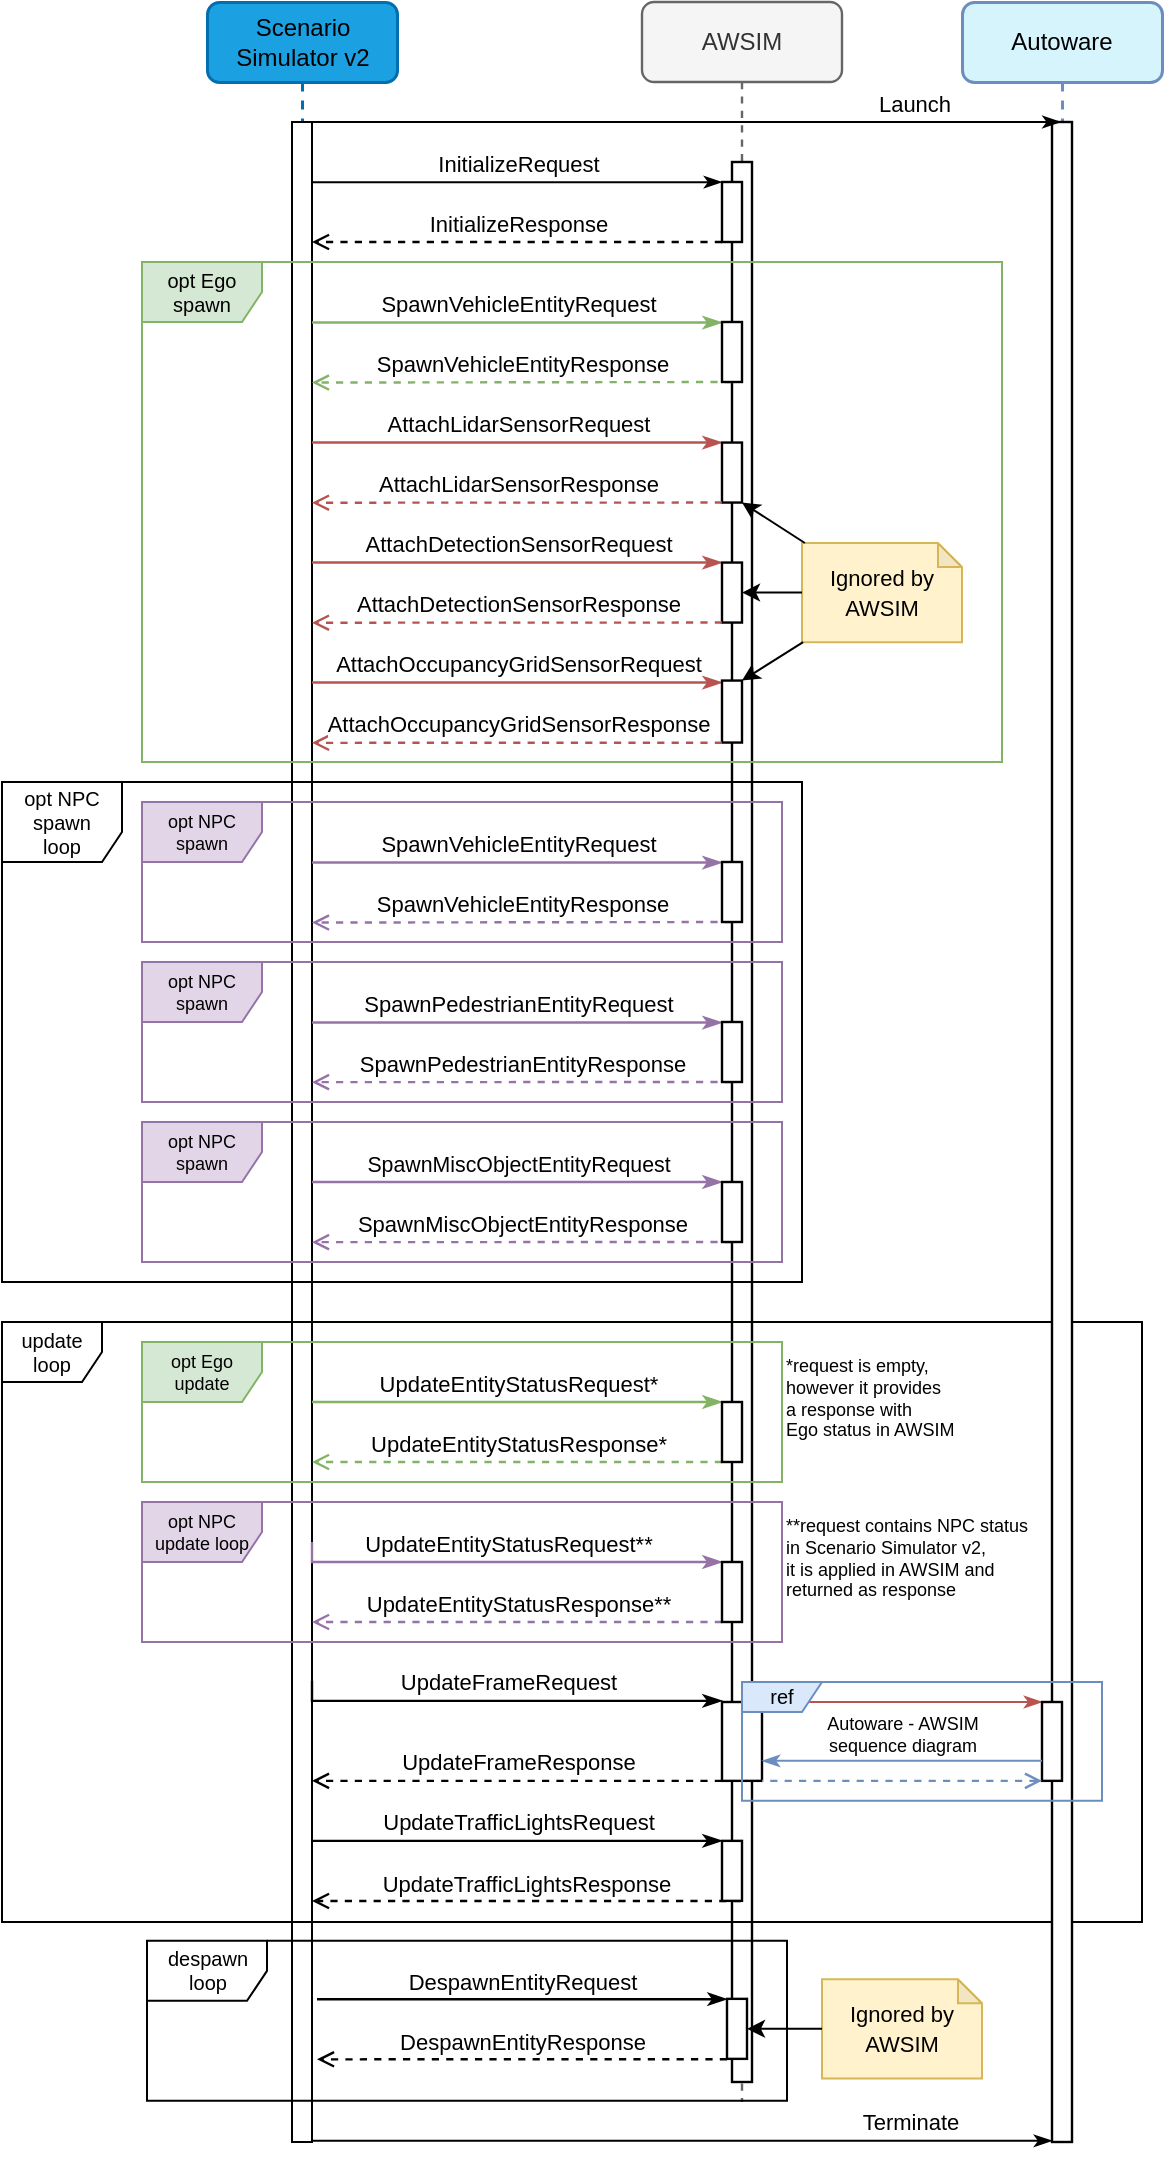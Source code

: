 <mxfile version="22.0.4" type="google">
  <diagram name="Page-1" id="2YBvvXClWsGukQMizWep">
    <mxGraphModel dx="3163" dy="2395" grid="1" gridSize="10" guides="1" tooltips="1" connect="1" arrows="1" fold="1" page="1" pageScale="1" pageWidth="850" pageHeight="1100" math="0" shadow="0">
      <root>
        <mxCell id="0" />
        <mxCell id="1" parent="0" />
        <mxCell id="aM9ryv3xv72pqoxQDRHE-1" value="Scenario Simulator v2" style="shape=umlLifeline;perimeter=lifelinePerimeter;whiteSpace=wrap;html=1;container=0;dropTarget=0;collapsible=0;recursiveResize=0;outlineConnect=0;portConstraint=eastwest;newEdgeStyle={&quot;edgeStyle&quot;:&quot;elbowEdgeStyle&quot;,&quot;elbow&quot;:&quot;vertical&quot;,&quot;curved&quot;:0,&quot;rounded&quot;:0};rounded=1;strokeWidth=1.5;fillColor=#1ba1e2;strokeColor=#006EAF;fontColor=#000000;" parent="1" vertex="1">
          <mxGeometry x="42.5" y="-150" width="95" height="1070" as="geometry" />
        </mxCell>
        <mxCell id="gh4AwKI609jMLV6yjUeN-1" value="" style="html=1;points=[];perimeter=orthogonalPerimeter;outlineConnect=0;targetShapes=umlLifeline;portConstraint=eastwest;newEdgeStyle={&quot;edgeStyle&quot;:&quot;elbowEdgeStyle&quot;,&quot;elbow&quot;:&quot;vertical&quot;,&quot;curved&quot;:0,&quot;rounded&quot;:0};" parent="1" vertex="1">
          <mxGeometry x="85" y="-90" width="10" height="1010" as="geometry" />
        </mxCell>
        <mxCell id="aM9ryv3xv72pqoxQDRHE-5" value="AWSIM" style="shape=umlLifeline;perimeter=lifelinePerimeter;whiteSpace=wrap;html=1;container=0;dropTarget=0;collapsible=0;recursiveResize=0;outlineConnect=0;portConstraint=eastwest;newEdgeStyle={&quot;edgeStyle&quot;:&quot;elbowEdgeStyle&quot;,&quot;elbow&quot;:&quot;vertical&quot;,&quot;curved&quot;:0,&quot;rounded&quot;:0};rounded=1;movable=1;resizable=1;rotatable=1;deletable=1;editable=1;locked=0;connectable=1;strokeWidth=1.2;perimeterSpacing=1;fillColor=#f5f5f5;strokeColor=#666666;fontColor=#333333;" parent="1" vertex="1">
          <mxGeometry x="260" y="-150" width="100" height="1050" as="geometry" />
        </mxCell>
        <mxCell id="gh4AwKI609jMLV6yjUeN-4" value="" style="html=1;points=[];perimeter=orthogonalPerimeter;outlineConnect=0;targetShapes=umlLifeline;portConstraint=eastwest;newEdgeStyle={&quot;edgeStyle&quot;:&quot;elbowEdgeStyle&quot;,&quot;elbow&quot;:&quot;vertical&quot;,&quot;curved&quot;:0,&quot;rounded&quot;:0};strokeWidth=1.2;" parent="1" vertex="1">
          <mxGeometry x="305" y="-70" width="10" height="960" as="geometry" />
        </mxCell>
        <mxCell id="gh4AwKI609jMLV6yjUeN-20" value="Autoware" style="shape=umlLifeline;perimeter=lifelinePerimeter;whiteSpace=wrap;html=1;container=0;dropTarget=0;collapsible=0;recursiveResize=0;outlineConnect=0;portConstraint=eastwest;newEdgeStyle={&quot;edgeStyle&quot;:&quot;elbowEdgeStyle&quot;,&quot;elbow&quot;:&quot;vertical&quot;,&quot;curved&quot;:0,&quot;rounded&quot;:0};rounded=1;strokeWidth=1.5;fillColor=#d6f4fc;strokeColor=#6c8ebf;" parent="1" vertex="1">
          <mxGeometry x="420" y="-150" width="100" height="1060" as="geometry" />
        </mxCell>
        <mxCell id="EQ3Dm5uXD2tHN3N2Dx7K-44" value="UpdateEntityStatusResponse*" style="html=1;verticalAlign=bottom;endArrow=open;edgeStyle=elbowEdgeStyle;elbow=vertical;curved=0;rounded=0;strokeWidth=1.2;endFill=0;fillColor=#d5e8d4;strokeColor=#82b366;dashed=1;" parent="1" source="gh4AwKI609jMLV6yjUeN-10" edge="1">
          <mxGeometry relative="1" as="geometry">
            <mxPoint x="290" y="711" as="sourcePoint" />
            <Array as="points">
              <mxPoint x="200" y="580" />
            </Array>
            <mxPoint x="95" y="580" as="targetPoint" />
          </mxGeometry>
        </mxCell>
        <mxCell id="EQ3Dm5uXD2tHN3N2Dx7K-61" value="&lt;div style=&quot;font-size: 10px;&quot;&gt;update&lt;/div&gt;&lt;div style=&quot;font-size: 10px;&quot;&gt;loop&lt;br style=&quot;font-size: 10px;&quot;&gt;&lt;/div&gt;" style="shape=umlFrame;whiteSpace=wrap;html=1;pointerEvents=0;fontSize=10;width=50;height=30;" parent="1" vertex="1">
          <mxGeometry x="-60" y="510" width="570" height="300" as="geometry" />
        </mxCell>
        <mxCell id="EQ3Dm5uXD2tHN3N2Dx7K-28" value="SpawnPedestrianEntityRequest" style="html=1;verticalAlign=bottom;endArrow=classicThin;edgeStyle=elbowEdgeStyle;elbow=vertical;curved=0;rounded=0;endFill=1;fillColor=#e1d5e7;strokeColor=#9673a6;strokeWidth=1.2;" parent="1" source="gh4AwKI609jMLV6yjUeN-1" target="EQ3Dm5uXD2tHN3N2Dx7K-30" edge="1">
          <mxGeometry x="0.001" relative="1" as="geometry">
            <mxPoint x="90.34" y="370.28" as="sourcePoint" />
            <Array as="points">
              <mxPoint x="110" y="360.28" />
            </Array>
            <mxPoint x="265" y="360.28" as="targetPoint" />
            <mxPoint as="offset" />
          </mxGeometry>
        </mxCell>
        <mxCell id="EQ3Dm5uXD2tHN3N2Dx7K-29" value="&lt;meta charset=&quot;utf-8&quot;&gt;&lt;span id=&quot;docs-internal-guid-1382f3e9-7fff-35ba-dd3f-cf477cd33359&quot; style=&quot;font-size: 8pt; font-family: Arial; color: rgb(0, 0, 0); background-color: transparent; font-weight: 400; font-style: normal; font-variant: normal; text-decoration: none; vertical-align: baseline;&quot;&gt;SpawnMiscObjectEntityRequest&lt;/span&gt;" style="html=1;verticalAlign=bottom;endArrow=classicThin;edgeStyle=elbowEdgeStyle;elbow=vertical;curved=0;rounded=0;endFill=1;fillColor=#e1d5e7;strokeColor=#9673a6;strokeWidth=1.2;" parent="1" source="gh4AwKI609jMLV6yjUeN-1" target="EQ3Dm5uXD2tHN3N2Dx7K-32" edge="1">
          <mxGeometry relative="1" as="geometry">
            <mxPoint x="90" y="440" as="sourcePoint" />
            <Array as="points">
              <mxPoint x="180" y="440" />
            </Array>
          </mxGeometry>
        </mxCell>
        <mxCell id="EQ3Dm5uXD2tHN3N2Dx7K-31" value="SpawnPedestrianEntityResponse" style="html=1;verticalAlign=bottom;endArrow=open;edgeStyle=elbowEdgeStyle;elbow=vertical;curved=0;rounded=0;dashed=1;fillColor=#e1d5e7;strokeColor=#9673a6;strokeWidth=1.2;endFill=0;" parent="1" source="EQ3Dm5uXD2tHN3N2Dx7K-30" target="gh4AwKI609jMLV6yjUeN-1" edge="1">
          <mxGeometry relative="1" as="geometry">
            <mxPoint x="270" y="390" as="sourcePoint" />
            <Array as="points">
              <mxPoint x="210" y="390.07" />
            </Array>
            <mxPoint x="90" y="390.28" as="targetPoint" />
          </mxGeometry>
        </mxCell>
        <mxCell id="EQ3Dm5uXD2tHN3N2Dx7K-33" value="SpawnMiscObjectEntityResponse" style="html=1;verticalAlign=bottom;endArrow=open;edgeStyle=elbowEdgeStyle;elbow=vertical;curved=0;rounded=0;dashed=1;fillColor=#e1d5e7;strokeColor=#9673a6;strokeWidth=1.2;endFill=0;" parent="1" source="EQ3Dm5uXD2tHN3N2Dx7K-32" target="gh4AwKI609jMLV6yjUeN-1" edge="1">
          <mxGeometry relative="1" as="geometry">
            <mxPoint x="270" y="470" as="sourcePoint" />
            <Array as="points">
              <mxPoint x="210" y="470.07" />
            </Array>
            <mxPoint x="90" y="470" as="targetPoint" />
          </mxGeometry>
        </mxCell>
        <mxCell id="EQ3Dm5uXD2tHN3N2Dx7K-39" value="UpdateFrameRequest" style="html=1;verticalAlign=bottom;endArrow=classicThin;edgeStyle=elbowEdgeStyle;elbow=vertical;curved=0;rounded=0;endFill=1;strokeWidth=1.2;" parent="1" target="EQ3Dm5uXD2tHN3N2Dx7K-43" edge="1">
          <mxGeometry relative="1" as="geometry">
            <mxPoint x="95" y="689.43" as="sourcePoint" />
            <Array as="points">
              <mxPoint x="300" y="699.43" />
            </Array>
            <mxPoint x="300" y="599.43" as="targetPoint" />
          </mxGeometry>
        </mxCell>
        <mxCell id="EQ3Dm5uXD2tHN3N2Dx7K-41" value="UpdateFrameResponse" style="html=1;verticalAlign=bottom;endArrow=open;edgeStyle=elbowEdgeStyle;elbow=vertical;curved=0;rounded=0;dashed=1;strokeWidth=1.2;endFill=0;" parent="1" source="EQ3Dm5uXD2tHN3N2Dx7K-43" edge="1">
          <mxGeometry relative="1" as="geometry">
            <mxPoint x="305" y="624.43" as="sourcePoint" />
            <Array as="points">
              <mxPoint x="200" y="739.43" />
            </Array>
            <mxPoint x="95" y="739.43" as="targetPoint" />
          </mxGeometry>
        </mxCell>
        <mxCell id="EQ3Dm5uXD2tHN3N2Dx7K-42" value="UpdateEntityStatusRequest*" style="html=1;verticalAlign=bottom;endArrow=classicThin;edgeStyle=elbowEdgeStyle;elbow=vertical;curved=0;rounded=0;endFill=1;strokeWidth=1.2;fillColor=#d5e8d4;strokeColor=#82b366;" parent="1" target="gh4AwKI609jMLV6yjUeN-10" edge="1">
          <mxGeometry relative="1" as="geometry">
            <mxPoint x="95" y="550" as="sourcePoint" />
            <Array as="points">
              <mxPoint x="210" y="550" />
            </Array>
          </mxGeometry>
        </mxCell>
        <mxCell id="EQ3Dm5uXD2tHN3N2Dx7K-43" value="" style="html=1;points=[];perimeter=orthogonalPerimeter;outlineConnect=0;targetShapes=umlLifeline;portConstraint=eastwest;newEdgeStyle={&quot;edgeStyle&quot;:&quot;elbowEdgeStyle&quot;,&quot;elbow&quot;:&quot;vertical&quot;,&quot;curved&quot;:0,&quot;rounded&quot;:0};strokeWidth=1.2;" parent="1" vertex="1">
          <mxGeometry x="300" y="700" width="20" height="39.43" as="geometry" />
        </mxCell>
        <mxCell id="EQ3Dm5uXD2tHN3N2Dx7K-67" value="UpdateTrafficLightsRequest" style="html=1;verticalAlign=bottom;endArrow=classicThin;edgeStyle=elbowEdgeStyle;elbow=vertical;curved=0;rounded=0;endFill=1;strokeWidth=1.2;" parent="1" target="EQ3Dm5uXD2tHN3N2Dx7K-68" edge="1">
          <mxGeometry relative="1" as="geometry">
            <mxPoint x="95" y="769.43" as="sourcePoint" />
            <Array as="points">
              <mxPoint x="180" y="769.43" />
            </Array>
          </mxGeometry>
        </mxCell>
        <mxCell id="EQ3Dm5uXD2tHN3N2Dx7K-69" value="UpdateTrafficLightsResponse" style="html=1;verticalAlign=bottom;endArrow=open;edgeStyle=elbowEdgeStyle;elbow=vertical;curved=0;rounded=0;dashed=1;strokeWidth=1.2;endFill=0;" parent="1" edge="1">
          <mxGeometry relative="1" as="geometry">
            <mxPoint x="309.4" y="799.5" as="sourcePoint" />
            <Array as="points">
              <mxPoint x="210" y="799.5" />
            </Array>
            <mxPoint x="95" y="799.5" as="targetPoint" />
          </mxGeometry>
        </mxCell>
        <mxCell id="EQ3Dm5uXD2tHN3N2Dx7K-80" value="" style="html=1;verticalAlign=bottom;endArrow=classicThin;edgeStyle=elbowEdgeStyle;elbow=vertical;curved=0;rounded=0;endFill=1;fillColor=#f8cecc;strokeColor=#b85450;" parent="1" source="EQ3Dm5uXD2tHN3N2Dx7K-43" target="gh4AwKI609jMLV6yjUeN-17" edge="1">
          <mxGeometry x="0.002" relative="1" as="geometry">
            <mxPoint x="323" y="669.43" as="sourcePoint" />
            <Array as="points">
              <mxPoint x="400" y="700" />
            </Array>
            <mxPoint x="455" y="689.43" as="targetPoint" />
            <mxPoint as="offset" />
          </mxGeometry>
        </mxCell>
        <mxCell id="EQ3Dm5uXD2tHN3N2Dx7K-68" value="" style="html=1;points=[];perimeter=orthogonalPerimeter;outlineConnect=0;targetShapes=umlLifeline;portConstraint=eastwest;newEdgeStyle={&quot;edgeStyle&quot;:&quot;elbowEdgeStyle&quot;,&quot;elbow&quot;:&quot;vertical&quot;,&quot;curved&quot;:0,&quot;rounded&quot;:0};strokeWidth=1.2;" parent="1" vertex="1">
          <mxGeometry x="300" y="769.43" width="10" height="30" as="geometry" />
        </mxCell>
        <mxCell id="gh4AwKI609jMLV6yjUeN-11" value="" style="html=1;verticalAlign=bottom;endArrow=open;edgeStyle=elbowEdgeStyle;elbow=vertical;curved=0;rounded=0;dashed=1;strokeWidth=1.2;endFill=0;" parent="1" target="gh4AwKI609jMLV6yjUeN-10" edge="1">
          <mxGeometry relative="1" as="geometry">
            <mxPoint x="305" y="575" as="sourcePoint" />
            <Array as="points">
              <mxPoint x="210" y="580.07" />
            </Array>
            <mxPoint x="95" y="580" as="targetPoint" />
          </mxGeometry>
        </mxCell>
        <mxCell id="gh4AwKI609jMLV6yjUeN-10" value="" style="html=1;points=[];perimeter=orthogonalPerimeter;outlineConnect=0;targetShapes=umlLifeline;portConstraint=eastwest;newEdgeStyle={&quot;edgeStyle&quot;:&quot;elbowEdgeStyle&quot;,&quot;elbow&quot;:&quot;vertical&quot;,&quot;curved&quot;:0,&quot;rounded&quot;:0};strokeWidth=1.2;" parent="1" vertex="1">
          <mxGeometry x="300" y="550" width="10" height="30" as="geometry" />
        </mxCell>
        <mxCell id="EQ3Dm5uXD2tHN3N2Dx7K-30" value="" style="html=1;points=[];perimeter=orthogonalPerimeter;outlineConnect=0;targetShapes=umlLifeline;portConstraint=eastwest;newEdgeStyle={&quot;edgeStyle&quot;:&quot;elbowEdgeStyle&quot;,&quot;elbow&quot;:&quot;vertical&quot;,&quot;curved&quot;:0,&quot;rounded&quot;:0};strokeWidth=1.2;" parent="1" vertex="1">
          <mxGeometry x="300" y="360" width="10" height="30" as="geometry" />
        </mxCell>
        <mxCell id="EQ3Dm5uXD2tHN3N2Dx7K-32" value="" style="html=1;points=[];perimeter=orthogonalPerimeter;outlineConnect=0;targetShapes=umlLifeline;portConstraint=eastwest;newEdgeStyle={&quot;edgeStyle&quot;:&quot;elbowEdgeStyle&quot;,&quot;elbow&quot;:&quot;vertical&quot;,&quot;curved&quot;:0,&quot;rounded&quot;:0};strokeWidth=1.2;" parent="1" vertex="1">
          <mxGeometry x="300" y="440" width="10" height="30" as="geometry" />
        </mxCell>
        <mxCell id="gh4AwKI609jMLV6yjUeN-15" value="" style="html=1;points=[];perimeter=orthogonalPerimeter;outlineConnect=0;targetShapes=umlLifeline;portConstraint=eastwest;newEdgeStyle={&quot;edgeStyle&quot;:&quot;elbowEdgeStyle&quot;,&quot;elbow&quot;:&quot;vertical&quot;,&quot;curved&quot;:0,&quot;rounded&quot;:0};strokeWidth=1.2;" parent="1" vertex="1">
          <mxGeometry x="465" y="-90" width="10" height="1010" as="geometry" />
        </mxCell>
        <mxCell id="gh4AwKI609jMLV6yjUeN-17" value="" style="html=1;points=[];perimeter=orthogonalPerimeter;outlineConnect=0;targetShapes=umlLifeline;portConstraint=eastwest;newEdgeStyle={&quot;edgeStyle&quot;:&quot;elbowEdgeStyle&quot;,&quot;elbow&quot;:&quot;vertical&quot;,&quot;curved&quot;:0,&quot;rounded&quot;:0};strokeWidth=1.2;" parent="1" vertex="1">
          <mxGeometry x="460" y="700" width="10" height="39.43" as="geometry" />
        </mxCell>
        <mxCell id="hh-YcO_JQIxB3GwZ-TRW-16" value="SpawnVehicleEntityRequest" style="html=1;verticalAlign=bottom;endArrow=classicThin;edgeStyle=elbowEdgeStyle;elbow=vertical;curved=0;rounded=0;endFill=1;fillColor=#e1d5e7;strokeColor=#9673a6;strokeWidth=1.2;" parent="1" target="hh-YcO_JQIxB3GwZ-TRW-18" edge="1">
          <mxGeometry relative="1" as="geometry">
            <mxPoint x="95" y="280.28" as="sourcePoint" />
            <Array as="points">
              <mxPoint x="140" y="280.28" />
            </Array>
            <mxPoint x="295" y="280.28" as="targetPoint" />
          </mxGeometry>
        </mxCell>
        <mxCell id="hh-YcO_JQIxB3GwZ-TRW-17" value="SpawnVehicleEntityResponse" style="html=1;verticalAlign=bottom;endArrow=open;edgeStyle=elbowEdgeStyle;elbow=vertical;curved=0;rounded=0;dashed=1;fillColor=#e1d5e7;strokeColor=#9673a6;strokeWidth=1.2;endFill=0;" parent="1" source="hh-YcO_JQIxB3GwZ-TRW-18" edge="1">
          <mxGeometry relative="1" as="geometry">
            <mxPoint x="300" y="310" as="sourcePoint" />
            <Array as="points">
              <mxPoint x="190" y="310.28" />
            </Array>
            <mxPoint x="95" y="310.28" as="targetPoint" />
          </mxGeometry>
        </mxCell>
        <mxCell id="hh-YcO_JQIxB3GwZ-TRW-18" value="" style="html=1;points=[];perimeter=orthogonalPerimeter;outlineConnect=0;targetShapes=umlLifeline;portConstraint=eastwest;newEdgeStyle={&quot;edgeStyle&quot;:&quot;elbowEdgeStyle&quot;,&quot;elbow&quot;:&quot;vertical&quot;,&quot;curved&quot;:0,&quot;rounded&quot;:0};strokeWidth=1.2;" parent="1" vertex="1">
          <mxGeometry x="300" y="280" width="10" height="30" as="geometry" />
        </mxCell>
        <mxCell id="hh-YcO_JQIxB3GwZ-TRW-19" value="opt NPC spawn" style="shape=umlFrame;whiteSpace=wrap;html=1;pointerEvents=0;fillColor=#e1d5e7;strokeColor=#9673a6;fontSize=9;width=60;height=30;" parent="1" vertex="1">
          <mxGeometry x="10" y="250" width="320" height="70" as="geometry" />
        </mxCell>
        <mxCell id="hh-YcO_JQIxB3GwZ-TRW-1" value="AttachOccupancyGridSensorRequest" style="html=1;verticalAlign=bottom;endArrow=classicThin;edgeStyle=elbowEdgeStyle;elbow=vertical;curved=0;rounded=0;endFill=1;fillColor=#f8cecc;strokeColor=#b85450;strokeWidth=1.2;" parent="1" target="hh-YcO_JQIxB3GwZ-TRW-10" edge="1">
          <mxGeometry relative="1" as="geometry">
            <mxPoint x="95" y="190.28" as="sourcePoint" />
            <Array as="points">
              <mxPoint x="218" y="190.28" />
            </Array>
          </mxGeometry>
        </mxCell>
        <mxCell id="hh-YcO_JQIxB3GwZ-TRW-2" value="AttachDetectionSensorRequest" style="html=1;verticalAlign=bottom;endArrow=classicThin;edgeStyle=elbowEdgeStyle;elbow=vertical;curved=0;rounded=0;endFill=1;fillColor=#f8cecc;strokeColor=#b85450;strokeWidth=1.2;" parent="1" target="hh-YcO_JQIxB3GwZ-TRW-8" edge="1">
          <mxGeometry relative="1" as="geometry">
            <mxPoint x="95" y="130.28" as="sourcePoint" />
            <Array as="points">
              <mxPoint x="220" y="130.28" />
            </Array>
          </mxGeometry>
        </mxCell>
        <mxCell id="hh-YcO_JQIxB3GwZ-TRW-3" value="AttachLidarSensorRequest" style="html=1;verticalAlign=bottom;endArrow=classicThin;edgeStyle=elbowEdgeStyle;elbow=vertical;curved=0;rounded=0;endFill=1;fillColor=#f8cecc;strokeColor=#b85450;strokeWidth=1.2;" parent="1" target="hh-YcO_JQIxB3GwZ-TRW-6" edge="1">
          <mxGeometry relative="1" as="geometry">
            <mxPoint x="95" y="70.28" as="sourcePoint" />
            <Array as="points">
              <mxPoint x="210" y="70.28" />
            </Array>
          </mxGeometry>
        </mxCell>
        <mxCell id="hh-YcO_JQIxB3GwZ-TRW-4" value="SpawnVehicleEntityRequest" style="html=1;verticalAlign=bottom;endArrow=classicThin;edgeStyle=elbowEdgeStyle;elbow=vertical;curved=0;rounded=0;endFill=1;fillColor=#d5e8d4;strokeColor=#82b366;strokeWidth=1.2;" parent="1" target="hh-YcO_JQIxB3GwZ-TRW-12" edge="1">
          <mxGeometry relative="1" as="geometry">
            <mxPoint x="95" y="10.28" as="sourcePoint" />
            <Array as="points">
              <mxPoint x="140" y="10.28" />
            </Array>
            <mxPoint x="295" y="10.28" as="targetPoint" />
          </mxGeometry>
        </mxCell>
        <mxCell id="hh-YcO_JQIxB3GwZ-TRW-5" value="SpawnVehicleEntityResponse" style="html=1;verticalAlign=bottom;endArrow=open;edgeStyle=elbowEdgeStyle;elbow=vertical;curved=0;rounded=0;dashed=1;fillColor=#d5e8d4;strokeColor=#82b366;strokeWidth=1.2;endFill=0;" parent="1" source="hh-YcO_JQIxB3GwZ-TRW-12" edge="1">
          <mxGeometry relative="1" as="geometry">
            <mxPoint x="300" y="40" as="sourcePoint" />
            <Array as="points">
              <mxPoint x="190" y="40.28" />
            </Array>
            <mxPoint x="95" y="40.28" as="targetPoint" />
          </mxGeometry>
        </mxCell>
        <mxCell id="hh-YcO_JQIxB3GwZ-TRW-6" value="" style="html=1;points=[];perimeter=orthogonalPerimeter;outlineConnect=0;targetShapes=umlLifeline;portConstraint=eastwest;newEdgeStyle={&quot;edgeStyle&quot;:&quot;elbowEdgeStyle&quot;,&quot;elbow&quot;:&quot;vertical&quot;,&quot;curved&quot;:0,&quot;rounded&quot;:0};strokeWidth=1.2;" parent="1" vertex="1">
          <mxGeometry x="300" y="70.28" width="10" height="30" as="geometry" />
        </mxCell>
        <mxCell id="hh-YcO_JQIxB3GwZ-TRW-7" value="AttachLidarSensorResponse" style="html=1;verticalAlign=bottom;endArrow=open;edgeStyle=elbowEdgeStyle;elbow=vertical;curved=0;rounded=0;dashed=1;fillColor=#f8cecc;strokeColor=#b85450;strokeWidth=1.2;endFill=0;" parent="1" edge="1">
          <mxGeometry relative="1" as="geometry">
            <mxPoint x="300" y="100.28" as="sourcePoint" />
            <Array as="points">
              <mxPoint x="240" y="100.35" />
            </Array>
            <mxPoint x="95" y="100.28" as="targetPoint" />
          </mxGeometry>
        </mxCell>
        <mxCell id="hh-YcO_JQIxB3GwZ-TRW-8" value="" style="html=1;points=[];perimeter=orthogonalPerimeter;outlineConnect=0;targetShapes=umlLifeline;portConstraint=eastwest;newEdgeStyle={&quot;edgeStyle&quot;:&quot;elbowEdgeStyle&quot;,&quot;elbow&quot;:&quot;vertical&quot;,&quot;curved&quot;:0,&quot;rounded&quot;:0};strokeWidth=1.2;" parent="1" vertex="1">
          <mxGeometry x="300" y="130.28" width="10" height="30" as="geometry" />
        </mxCell>
        <mxCell id="hh-YcO_JQIxB3GwZ-TRW-9" value="AttachDetectionSensorResponse" style="html=1;verticalAlign=bottom;endArrow=open;edgeStyle=elbowEdgeStyle;elbow=vertical;curved=0;rounded=0;dashed=1;fillColor=#f8cecc;strokeColor=#b85450;strokeWidth=1.2;endFill=0;" parent="1" edge="1">
          <mxGeometry relative="1" as="geometry">
            <mxPoint x="300" y="160.28" as="sourcePoint" />
            <Array as="points">
              <mxPoint x="240" y="160.35" />
            </Array>
            <mxPoint x="95" y="160.28" as="targetPoint" />
          </mxGeometry>
        </mxCell>
        <mxCell id="hh-YcO_JQIxB3GwZ-TRW-10" value="" style="html=1;points=[];perimeter=orthogonalPerimeter;outlineConnect=0;targetShapes=umlLifeline;portConstraint=eastwest;newEdgeStyle={&quot;edgeStyle&quot;:&quot;elbowEdgeStyle&quot;,&quot;elbow&quot;:&quot;vertical&quot;,&quot;curved&quot;:0,&quot;rounded&quot;:0};strokeWidth=1.2;" parent="1" vertex="1">
          <mxGeometry x="300" y="189.28" width="10" height="31" as="geometry" />
        </mxCell>
        <mxCell id="hh-YcO_JQIxB3GwZ-TRW-11" value="AttachOccupancyGridSensorResponse" style="html=1;verticalAlign=bottom;endArrow=open;edgeStyle=elbowEdgeStyle;elbow=vertical;curved=0;rounded=0;dashed=1;fillColor=#f8cecc;strokeColor=#b85450;strokeWidth=1.2;endFill=0;" parent="1" edge="1">
          <mxGeometry relative="1" as="geometry">
            <mxPoint x="300" y="220.35" as="sourcePoint" />
            <Array as="points">
              <mxPoint x="240" y="220.42" />
            </Array>
            <mxPoint x="95" y="220.28" as="targetPoint" />
          </mxGeometry>
        </mxCell>
        <mxCell id="hh-YcO_JQIxB3GwZ-TRW-12" value="" style="html=1;points=[];perimeter=orthogonalPerimeter;outlineConnect=0;targetShapes=umlLifeline;portConstraint=eastwest;newEdgeStyle={&quot;edgeStyle&quot;:&quot;elbowEdgeStyle&quot;,&quot;elbow&quot;:&quot;vertical&quot;,&quot;curved&quot;:0,&quot;rounded&quot;:0};strokeWidth=1.2;" parent="1" vertex="1">
          <mxGeometry x="300" y="10" width="10" height="30" as="geometry" />
        </mxCell>
        <mxCell id="hh-YcO_JQIxB3GwZ-TRW-20" value="opt Ego spawn" style="shape=umlFrame;whiteSpace=wrap;html=1;pointerEvents=0;width=60;height=30;fontSize=10;fillColor=#d5e8d4;strokeColor=#82b366;" parent="1" vertex="1">
          <mxGeometry x="10" y="-20" width="430" height="250" as="geometry" />
        </mxCell>
        <mxCell id="aM9ryv3xv72pqoxQDRHE-7" value="InitializeRequest" style="html=1;verticalAlign=bottom;endArrow=classicThin;edgeStyle=elbowEdgeStyle;elbow=vertical;curved=0;rounded=0;endFill=1;" parent="1" target="gh4AwKI609jMLV6yjUeN-6" edge="1">
          <mxGeometry relative="1" as="geometry">
            <mxPoint x="95.0" y="-59.93" as="sourcePoint" />
            <Array as="points">
              <mxPoint x="190" y="-59.93" />
            </Array>
            <mxPoint x="270" y="-59.93" as="targetPoint" />
          </mxGeometry>
        </mxCell>
        <mxCell id="aM9ryv3xv72pqoxQDRHE-9" value="InitializeResponse" style="html=1;verticalAlign=bottom;endArrow=open;edgeStyle=elbowEdgeStyle;elbow=vertical;curved=0;rounded=0;dashed=1;strokeWidth=1.2;endFill=0;" parent="1" source="gh4AwKI609jMLV6yjUeN-6" edge="1">
          <mxGeometry relative="1" as="geometry">
            <mxPoint x="270" y="-30.0" as="sourcePoint" />
            <Array as="points">
              <mxPoint x="210" y="-30.0" />
            </Array>
            <mxPoint x="95.0" y="-30.0" as="targetPoint" />
          </mxGeometry>
        </mxCell>
        <mxCell id="gh4AwKI609jMLV6yjUeN-13" value="Launch" style="html=1;verticalAlign=bottom;endArrow=classicThin;edgeStyle=elbowEdgeStyle;elbow=vertical;curved=0;rounded=0;endFill=1;" parent="1" target="gh4AwKI609jMLV6yjUeN-20" edge="1">
          <mxGeometry x="0.614" relative="1" as="geometry">
            <mxPoint x="90.06" y="-90" as="sourcePoint" />
            <Array as="points">
              <mxPoint x="210" y="-90" />
            </Array>
            <mxPoint x="465" y="-90" as="targetPoint" />
            <mxPoint as="offset" />
          </mxGeometry>
        </mxCell>
        <mxCell id="gh4AwKI609jMLV6yjUeN-6" value="" style="html=1;points=[];perimeter=orthogonalPerimeter;outlineConnect=0;targetShapes=umlLifeline;portConstraint=eastwest;newEdgeStyle={&quot;edgeStyle&quot;:&quot;elbowEdgeStyle&quot;,&quot;elbow&quot;:&quot;vertical&quot;,&quot;curved&quot;:0,&quot;rounded&quot;:0};strokeWidth=1.2;" parent="1" vertex="1">
          <mxGeometry x="300" y="-60" width="10" height="30" as="geometry" />
        </mxCell>
        <mxCell id="EQ3Dm5uXD2tHN3N2Dx7K-37" value="opt NPC spawn&lt;br&gt;&lt;div&gt;loop&lt;/div&gt;" style="shape=umlFrame;whiteSpace=wrap;html=1;pointerEvents=0;width=60;height=40;fontSize=10;" parent="1" vertex="1">
          <mxGeometry x="-60" y="240" width="400" height="250" as="geometry" />
        </mxCell>
        <mxCell id="hh-YcO_JQIxB3GwZ-TRW-22" value="" style="html=1;verticalAlign=bottom;endArrow=none;edgeStyle=elbowEdgeStyle;elbow=vertical;curved=0;rounded=0;dashed=1;fillColor=#dae8fc;strokeColor=#6c8ebf;strokeWidth=1.2;endFill=0;startArrow=open;startFill=0;" parent="1" source="gh4AwKI609jMLV6yjUeN-17" target="EQ3Dm5uXD2tHN3N2Dx7K-43" edge="1">
          <mxGeometry relative="1" as="geometry">
            <mxPoint x="315" y="539.43" as="sourcePoint" />
            <Array as="points">
              <mxPoint x="450" y="739.43" />
            </Array>
            <mxPoint x="105" y="539.43" as="targetPoint" />
          </mxGeometry>
        </mxCell>
        <mxCell id="hh-YcO_JQIxB3GwZ-TRW-23" value="" style="html=1;verticalAlign=bottom;endArrow=classicThin;edgeStyle=elbowEdgeStyle;elbow=vertical;curved=0;rounded=0;endFill=1;fillColor=#dae8fc;strokeColor=#6c8ebf;" parent="1" source="gh4AwKI609jMLV6yjUeN-17" target="EQ3Dm5uXD2tHN3N2Dx7K-43" edge="1">
          <mxGeometry x="0.002" relative="1" as="geometry">
            <mxPoint x="330" y="699.43" as="sourcePoint" />
            <Array as="points">
              <mxPoint x="400" y="729.43" />
            </Array>
            <mxPoint x="470" y="699.43" as="targetPoint" />
            <mxPoint as="offset" />
          </mxGeometry>
        </mxCell>
        <mxCell id="hh-YcO_JQIxB3GwZ-TRW-24" value="Autoware - AWSIM&lt;br style=&quot;font-size: 9px;&quot;&gt;sequence diagram" style="text;html=1;align=center;verticalAlign=middle;resizable=0;points=[];autosize=1;labelBackgroundColor=none;fontSize=9;labelBorderColor=none;spacingTop=3;" parent="1" vertex="1">
          <mxGeometry x="340" y="694.43" width="100" height="40" as="geometry" />
        </mxCell>
        <mxCell id="EQ3Dm5uXD2tHN3N2Dx7K-62" value="ref" style="shape=umlFrame;whiteSpace=wrap;html=1;pointerEvents=0;fillColor=#dae8fc;strokeColor=#6c8ebf;width=40;height=15;fontSize=10;" parent="1" vertex="1">
          <mxGeometry x="310" y="690" width="180" height="59.43" as="geometry" />
        </mxCell>
        <mxCell id="hh-YcO_JQIxB3GwZ-TRW-25" value="UpdateEntityStatusResponse**" style="html=1;verticalAlign=bottom;endArrow=open;edgeStyle=elbowEdgeStyle;elbow=vertical;curved=0;rounded=0;strokeWidth=1.2;endFill=0;fillColor=#e1d5e7;strokeColor=#9673a6;dashed=1;" parent="1" source="hh-YcO_JQIxB3GwZ-TRW-28" edge="1">
          <mxGeometry relative="1" as="geometry">
            <mxPoint x="290" y="781" as="sourcePoint" />
            <Array as="points">
              <mxPoint x="200" y="660" />
            </Array>
            <mxPoint x="95" y="660" as="targetPoint" />
          </mxGeometry>
        </mxCell>
        <mxCell id="hh-YcO_JQIxB3GwZ-TRW-26" value="UpdateEntityStatusRequest**" style="html=1;verticalAlign=bottom;endArrow=classicThin;edgeStyle=elbowEdgeStyle;elbow=vertical;curved=0;rounded=0;endFill=1;strokeWidth=1.2;fillColor=#e1d5e7;strokeColor=#9673a6;" parent="1" target="hh-YcO_JQIxB3GwZ-TRW-28" edge="1">
          <mxGeometry x="-0.002" relative="1" as="geometry">
            <mxPoint x="95" y="620" as="sourcePoint" />
            <Array as="points">
              <mxPoint x="200" y="630" />
            </Array>
            <mxPoint as="offset" />
          </mxGeometry>
        </mxCell>
        <mxCell id="hh-YcO_JQIxB3GwZ-TRW-28" value="" style="html=1;points=[];perimeter=orthogonalPerimeter;outlineConnect=0;targetShapes=umlLifeline;portConstraint=eastwest;newEdgeStyle={&quot;edgeStyle&quot;:&quot;elbowEdgeStyle&quot;,&quot;elbow&quot;:&quot;vertical&quot;,&quot;curved&quot;:0,&quot;rounded&quot;:0};strokeWidth=1.2;" parent="1" vertex="1">
          <mxGeometry x="300" y="630" width="10" height="30" as="geometry" />
        </mxCell>
        <mxCell id="hh-YcO_JQIxB3GwZ-TRW-29" value="opt NPC&lt;br&gt;update loop" style="shape=umlFrame;whiteSpace=wrap;html=1;pointerEvents=0;fillColor=#e1d5e7;strokeColor=#9673a6;fontSize=9;width=60;height=30;" parent="1" vertex="1">
          <mxGeometry x="10" y="600" width="320" height="70" as="geometry" />
        </mxCell>
        <mxCell id="hh-YcO_JQIxB3GwZ-TRW-30" value="&lt;div&gt;opt Ego&lt;/div&gt;&lt;div&gt;update&lt;br&gt;&lt;/div&gt;" style="shape=umlFrame;whiteSpace=wrap;html=1;pointerEvents=0;fillColor=#d5e8d4;strokeColor=#82b366;fontSize=9;width=60;height=30;" parent="1" vertex="1">
          <mxGeometry x="10" y="520" width="320" height="70" as="geometry" />
        </mxCell>
        <mxCell id="gh4AwKI609jMLV6yjUeN-21" value="Terminate" style="html=1;verticalAlign=bottom;endArrow=classicThin;edgeStyle=elbowEdgeStyle;elbow=vertical;curved=0;rounded=0;endFill=1;" parent="1" source="gh4AwKI609jMLV6yjUeN-1" target="gh4AwKI609jMLV6yjUeN-15" edge="1">
          <mxGeometry x="0.614" relative="1" as="geometry">
            <mxPoint x="97.5" y="919.43" as="sourcePoint" />
            <Array as="points">
              <mxPoint x="432.5" y="919.43" />
            </Array>
            <mxPoint x="467.5" y="919.43" as="targetPoint" />
            <mxPoint as="offset" />
          </mxGeometry>
        </mxCell>
        <mxCell id="EQ3Dm5uXD2tHN3N2Dx7K-63" value="DespawnEntityRequest" style="html=1;verticalAlign=bottom;endArrow=classicThin;edgeStyle=elbowEdgeStyle;elbow=vertical;curved=0;rounded=0;endFill=1;strokeWidth=1.2;" parent="1" target="gh4AwKI609jMLV6yjUeN-12" edge="1">
          <mxGeometry relative="1" as="geometry">
            <mxPoint x="97.5" y="848.6" as="sourcePoint" />
            <Array as="points">
              <mxPoint x="212.5" y="848.6" />
            </Array>
            <mxPoint x="307.5" y="849.43" as="targetPoint" />
          </mxGeometry>
        </mxCell>
        <mxCell id="EQ3Dm5uXD2tHN3N2Dx7K-65" value="DespawnEntityResponse" style="html=1;verticalAlign=bottom;endArrow=open;edgeStyle=elbowEdgeStyle;elbow=vertical;curved=0;rounded=0;dashed=1;strokeWidth=1.2;endFill=0;" parent="1" edge="1">
          <mxGeometry relative="1" as="geometry">
            <mxPoint x="302.5" y="878.6" as="sourcePoint" />
            <Array as="points">
              <mxPoint x="242.5" y="878.67" />
            </Array>
            <mxPoint x="97.5" y="878.67" as="targetPoint" />
          </mxGeometry>
        </mxCell>
        <mxCell id="gh4AwKI609jMLV6yjUeN-12" value="" style="html=1;points=[];perimeter=orthogonalPerimeter;outlineConnect=0;targetShapes=umlLifeline;portConstraint=eastwest;newEdgeStyle={&quot;edgeStyle&quot;:&quot;elbowEdgeStyle&quot;,&quot;elbow&quot;:&quot;vertical&quot;,&quot;curved&quot;:0,&quot;rounded&quot;:0};strokeWidth=1.2;" parent="1" vertex="1">
          <mxGeometry x="302.5" y="848.43" width="10" height="30" as="geometry" />
        </mxCell>
        <mxCell id="EQ3Dm5uXD2tHN3N2Dx7K-66" value="despawn&lt;br&gt;loop" style="shape=umlFrame;whiteSpace=wrap;html=1;pointerEvents=0;fontSize=10;width=60;height=30;" parent="1" vertex="1">
          <mxGeometry x="12.5" y="819.43" width="320" height="80" as="geometry" />
        </mxCell>
        <mxCell id="hh-YcO_JQIxB3GwZ-TRW-31" value="&lt;font style=&quot;font-size: 9px;&quot;&gt;*&lt;font style=&quot;font-size: 9px;&quot;&gt;request is empty, &lt;br style=&quot;font-size: 9px;&quot;&gt;however it provides &lt;br style=&quot;font-size: 9px;&quot;&gt;a response with &lt;br style=&quot;font-size: 9px;&quot;&gt;Ego status in AWSIM&lt;/font&gt;&lt;/font&gt;" style="text;html=1;align=left;verticalAlign=top;resizable=0;points=[];autosize=1;strokeColor=none;fillColor=none;fontSize=9;" parent="1" vertex="1">
          <mxGeometry x="330" y="520" width="110" height="60" as="geometry" />
        </mxCell>
        <mxCell id="hh-YcO_JQIxB3GwZ-TRW-33" value="&lt;font style=&quot;font-size: 9px;&quot;&gt;**request contains NPC status &lt;br&gt;in Scenario Simulator v2,&lt;br&gt; it is applied in AWSIM and &lt;br&gt;returned as response&lt;/font&gt;" style="text;html=1;align=left;verticalAlign=top;resizable=0;points=[];autosize=1;strokeColor=none;fillColor=none;fontSize=9;" parent="1" vertex="1">
          <mxGeometry x="330" y="600" width="140" height="60" as="geometry" />
        </mxCell>
        <mxCell id="hh-YcO_JQIxB3GwZ-TRW-34" value="opt NPC spawn" style="shape=umlFrame;whiteSpace=wrap;html=1;pointerEvents=0;fillColor=#e1d5e7;strokeColor=#9673a6;fontSize=9;width=60;height=30;" parent="1" vertex="1">
          <mxGeometry x="10" y="330" width="320" height="70" as="geometry" />
        </mxCell>
        <mxCell id="hh-YcO_JQIxB3GwZ-TRW-35" value="opt NPC spawn" style="shape=umlFrame;whiteSpace=wrap;html=1;pointerEvents=0;fillColor=#e1d5e7;strokeColor=#9673a6;fontSize=9;width=60;height=30;" parent="1" vertex="1">
          <mxGeometry x="10" y="410" width="320" height="70" as="geometry" />
        </mxCell>
        <mxCell id="yRe9QpDyDEyHO_DBK4cw-6" value="&lt;font style=&quot;font-size: 11px;&quot;&gt;Ignored by AWSIM&lt;/font&gt;" style="shape=note;whiteSpace=wrap;html=1;backgroundOutline=1;darkOpacity=0.05;size=12;fillColor=#fff2cc;strokeColor=#d6b656;" parent="1" vertex="1">
          <mxGeometry x="340" y="120.49" width="80" height="49.58" as="geometry" />
        </mxCell>
        <mxCell id="yRe9QpDyDEyHO_DBK4cw-8" value="" style="endArrow=classic;html=1;rounded=0;" parent="1" source="yRe9QpDyDEyHO_DBK4cw-6" target="hh-YcO_JQIxB3GwZ-TRW-6" edge="1">
          <mxGeometry width="50" height="50" relative="1" as="geometry">
            <mxPoint x="160" y="140" as="sourcePoint" />
            <mxPoint x="210" y="90" as="targetPoint" />
          </mxGeometry>
        </mxCell>
        <mxCell id="yRe9QpDyDEyHO_DBK4cw-9" value="" style="endArrow=classic;html=1;rounded=0;" parent="1" source="yRe9QpDyDEyHO_DBK4cw-6" target="hh-YcO_JQIxB3GwZ-TRW-8" edge="1">
          <mxGeometry width="50" height="50" relative="1" as="geometry">
            <mxPoint x="160" y="140" as="sourcePoint" />
            <mxPoint x="210" y="90" as="targetPoint" />
          </mxGeometry>
        </mxCell>
        <mxCell id="yRe9QpDyDEyHO_DBK4cw-10" value="" style="endArrow=classic;html=1;rounded=0;" parent="1" source="yRe9QpDyDEyHO_DBK4cw-6" target="hh-YcO_JQIxB3GwZ-TRW-10" edge="1">
          <mxGeometry width="50" height="50" relative="1" as="geometry">
            <mxPoint x="160" y="140" as="sourcePoint" />
            <mxPoint x="210" y="90" as="targetPoint" />
          </mxGeometry>
        </mxCell>
        <mxCell id="1B9iVFgj9HZjdrIxUYbU-1" value="&lt;font style=&quot;font-size: 11px;&quot;&gt;Ignored by AWSIM&lt;/font&gt;" style="shape=note;whiteSpace=wrap;html=1;backgroundOutline=1;darkOpacity=0.05;size=12;fillColor=#fff2cc;strokeColor=#d6b656;" vertex="1" parent="1">
          <mxGeometry x="350" y="838.64" width="80" height="49.58" as="geometry" />
        </mxCell>
        <mxCell id="1B9iVFgj9HZjdrIxUYbU-2" value="" style="endArrow=classic;html=1;rounded=0;" edge="1" parent="1" source="1B9iVFgj9HZjdrIxUYbU-1" target="gh4AwKI609jMLV6yjUeN-12">
          <mxGeometry width="50" height="50" relative="1" as="geometry">
            <mxPoint x="350" y="155" as="sourcePoint" />
            <mxPoint x="320" y="155" as="targetPoint" />
          </mxGeometry>
        </mxCell>
      </root>
    </mxGraphModel>
  </diagram>
</mxfile>
